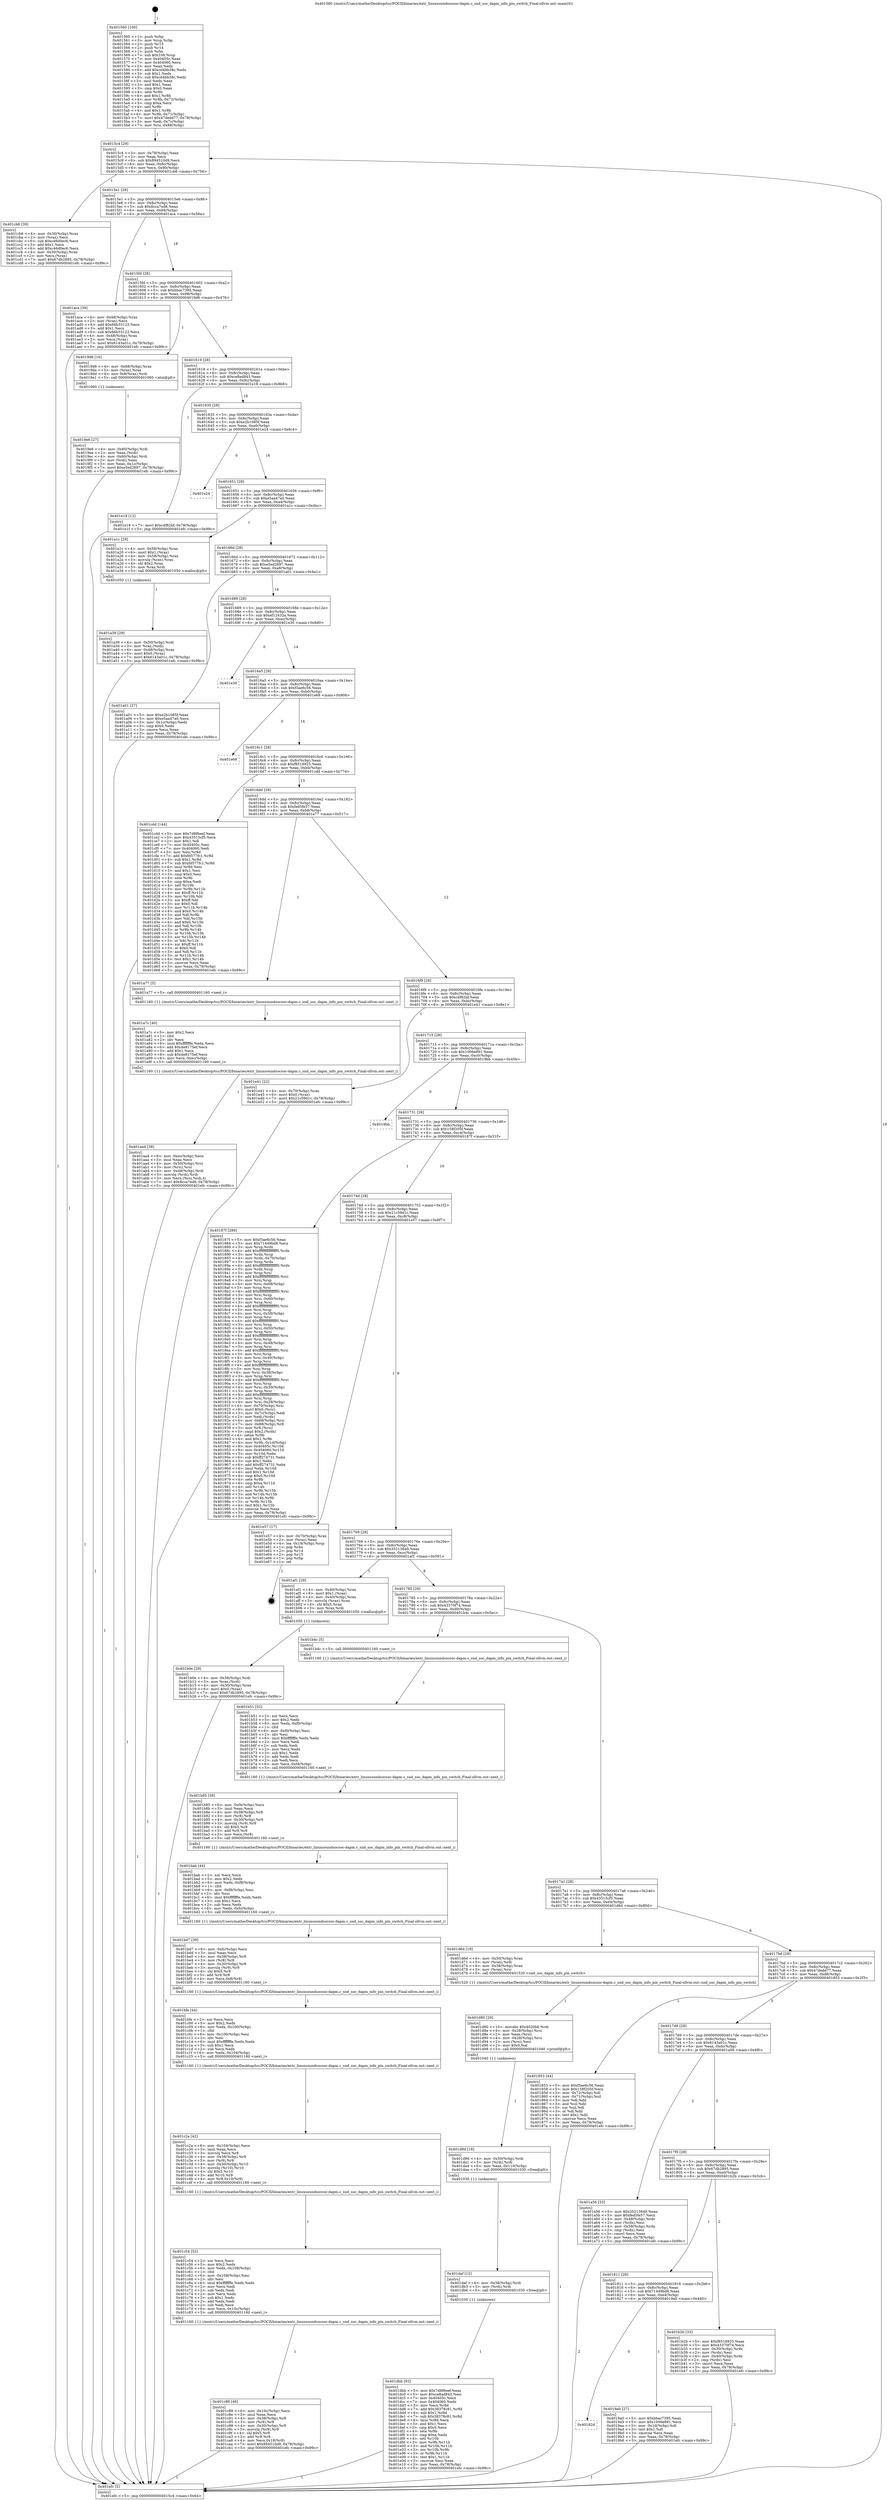 digraph "0x401560" {
  label = "0x401560 (/mnt/c/Users/mathe/Desktop/tcc/POCII/binaries/extr_linuxsoundsocsoc-dapm.c_snd_soc_dapm_info_pin_switch_Final-ollvm.out::main(0))"
  labelloc = "t"
  node[shape=record]

  Entry [label="",width=0.3,height=0.3,shape=circle,fillcolor=black,style=filled]
  "0x4015c4" [label="{
     0x4015c4 [29]\l
     | [instrs]\l
     &nbsp;&nbsp;0x4015c4 \<+3\>: mov -0x78(%rbp),%eax\l
     &nbsp;&nbsp;0x4015c7 \<+2\>: mov %eax,%ecx\l
     &nbsp;&nbsp;0x4015c9 \<+6\>: sub $0x894510d9,%ecx\l
     &nbsp;&nbsp;0x4015cf \<+6\>: mov %eax,-0x8c(%rbp)\l
     &nbsp;&nbsp;0x4015d5 \<+6\>: mov %ecx,-0x90(%rbp)\l
     &nbsp;&nbsp;0x4015db \<+6\>: je 0000000000401cb6 \<main+0x756\>\l
  }"]
  "0x401cb6" [label="{
     0x401cb6 [39]\l
     | [instrs]\l
     &nbsp;&nbsp;0x401cb6 \<+4\>: mov -0x30(%rbp),%rax\l
     &nbsp;&nbsp;0x401cba \<+2\>: mov (%rax),%ecx\l
     &nbsp;&nbsp;0x401cbc \<+6\>: sub $0xc46d0ec6,%ecx\l
     &nbsp;&nbsp;0x401cc2 \<+3\>: add $0x1,%ecx\l
     &nbsp;&nbsp;0x401cc5 \<+6\>: add $0xc46d0ec6,%ecx\l
     &nbsp;&nbsp;0x401ccb \<+4\>: mov -0x30(%rbp),%rax\l
     &nbsp;&nbsp;0x401ccf \<+2\>: mov %ecx,(%rax)\l
     &nbsp;&nbsp;0x401cd1 \<+7\>: movl $0x67db2895,-0x78(%rbp)\l
     &nbsp;&nbsp;0x401cd8 \<+5\>: jmp 0000000000401efc \<main+0x99c\>\l
  }"]
  "0x4015e1" [label="{
     0x4015e1 [28]\l
     | [instrs]\l
     &nbsp;&nbsp;0x4015e1 \<+5\>: jmp 00000000004015e6 \<main+0x86\>\l
     &nbsp;&nbsp;0x4015e6 \<+6\>: mov -0x8c(%rbp),%eax\l
     &nbsp;&nbsp;0x4015ec \<+5\>: sub $0x8cca7ed8,%eax\l
     &nbsp;&nbsp;0x4015f1 \<+6\>: mov %eax,-0x94(%rbp)\l
     &nbsp;&nbsp;0x4015f7 \<+6\>: je 0000000000401aca \<main+0x56a\>\l
  }"]
  Exit [label="",width=0.3,height=0.3,shape=circle,fillcolor=black,style=filled,peripheries=2]
  "0x401aca" [label="{
     0x401aca [39]\l
     | [instrs]\l
     &nbsp;&nbsp;0x401aca \<+4\>: mov -0x48(%rbp),%rax\l
     &nbsp;&nbsp;0x401ace \<+2\>: mov (%rax),%ecx\l
     &nbsp;&nbsp;0x401ad0 \<+6\>: add $0x66b33123,%ecx\l
     &nbsp;&nbsp;0x401ad6 \<+3\>: add $0x1,%ecx\l
     &nbsp;&nbsp;0x401ad9 \<+6\>: sub $0x66b33123,%ecx\l
     &nbsp;&nbsp;0x401adf \<+4\>: mov -0x48(%rbp),%rax\l
     &nbsp;&nbsp;0x401ae3 \<+2\>: mov %ecx,(%rax)\l
     &nbsp;&nbsp;0x401ae5 \<+7\>: movl $0x6143a01c,-0x78(%rbp)\l
     &nbsp;&nbsp;0x401aec \<+5\>: jmp 0000000000401efc \<main+0x99c\>\l
  }"]
  "0x4015fd" [label="{
     0x4015fd [28]\l
     | [instrs]\l
     &nbsp;&nbsp;0x4015fd \<+5\>: jmp 0000000000401602 \<main+0xa2\>\l
     &nbsp;&nbsp;0x401602 \<+6\>: mov -0x8c(%rbp),%eax\l
     &nbsp;&nbsp;0x401608 \<+5\>: sub $0xbbac7395,%eax\l
     &nbsp;&nbsp;0x40160d \<+6\>: mov %eax,-0x98(%rbp)\l
     &nbsp;&nbsp;0x401613 \<+6\>: je 00000000004019d6 \<main+0x476\>\l
  }"]
  "0x401dbb" [label="{
     0x401dbb [93]\l
     | [instrs]\l
     &nbsp;&nbsp;0x401dbb \<+5\>: mov $0x7d8f6eef,%eax\l
     &nbsp;&nbsp;0x401dc0 \<+5\>: mov $0xce8ad843,%esi\l
     &nbsp;&nbsp;0x401dc5 \<+7\>: mov 0x40405c,%ecx\l
     &nbsp;&nbsp;0x401dcc \<+7\>: mov 0x404060,%edx\l
     &nbsp;&nbsp;0x401dd3 \<+3\>: mov %ecx,%r8d\l
     &nbsp;&nbsp;0x401dd6 \<+7\>: add $0x38378c81,%r8d\l
     &nbsp;&nbsp;0x401ddd \<+4\>: sub $0x1,%r8d\l
     &nbsp;&nbsp;0x401de1 \<+7\>: sub $0x38378c81,%r8d\l
     &nbsp;&nbsp;0x401de8 \<+4\>: imul %r8d,%ecx\l
     &nbsp;&nbsp;0x401dec \<+3\>: and $0x1,%ecx\l
     &nbsp;&nbsp;0x401def \<+3\>: cmp $0x0,%ecx\l
     &nbsp;&nbsp;0x401df2 \<+4\>: sete %r9b\l
     &nbsp;&nbsp;0x401df6 \<+3\>: cmp $0xa,%edx\l
     &nbsp;&nbsp;0x401df9 \<+4\>: setl %r10b\l
     &nbsp;&nbsp;0x401dfd \<+3\>: mov %r9b,%r11b\l
     &nbsp;&nbsp;0x401e00 \<+3\>: and %r10b,%r11b\l
     &nbsp;&nbsp;0x401e03 \<+3\>: xor %r10b,%r9b\l
     &nbsp;&nbsp;0x401e06 \<+3\>: or %r9b,%r11b\l
     &nbsp;&nbsp;0x401e09 \<+4\>: test $0x1,%r11b\l
     &nbsp;&nbsp;0x401e0d \<+3\>: cmovne %esi,%eax\l
     &nbsp;&nbsp;0x401e10 \<+3\>: mov %eax,-0x78(%rbp)\l
     &nbsp;&nbsp;0x401e13 \<+5\>: jmp 0000000000401efc \<main+0x99c\>\l
  }"]
  "0x4019d6" [label="{
     0x4019d6 [16]\l
     | [instrs]\l
     &nbsp;&nbsp;0x4019d6 \<+4\>: mov -0x68(%rbp),%rax\l
     &nbsp;&nbsp;0x4019da \<+3\>: mov (%rax),%rax\l
     &nbsp;&nbsp;0x4019dd \<+4\>: mov 0x8(%rax),%rdi\l
     &nbsp;&nbsp;0x4019e1 \<+5\>: call 0000000000401060 \<atoi@plt\>\l
     | [calls]\l
     &nbsp;&nbsp;0x401060 \{1\} (unknown)\l
  }"]
  "0x401619" [label="{
     0x401619 [28]\l
     | [instrs]\l
     &nbsp;&nbsp;0x401619 \<+5\>: jmp 000000000040161e \<main+0xbe\>\l
     &nbsp;&nbsp;0x40161e \<+6\>: mov -0x8c(%rbp),%eax\l
     &nbsp;&nbsp;0x401624 \<+5\>: sub $0xce8ad843,%eax\l
     &nbsp;&nbsp;0x401629 \<+6\>: mov %eax,-0x9c(%rbp)\l
     &nbsp;&nbsp;0x40162f \<+6\>: je 0000000000401e18 \<main+0x8b8\>\l
  }"]
  "0x401daf" [label="{
     0x401daf [12]\l
     | [instrs]\l
     &nbsp;&nbsp;0x401daf \<+4\>: mov -0x38(%rbp),%rdi\l
     &nbsp;&nbsp;0x401db3 \<+3\>: mov (%rdi),%rdi\l
     &nbsp;&nbsp;0x401db6 \<+5\>: call 0000000000401030 \<free@plt\>\l
     | [calls]\l
     &nbsp;&nbsp;0x401030 \{1\} (unknown)\l
  }"]
  "0x401e18" [label="{
     0x401e18 [12]\l
     | [instrs]\l
     &nbsp;&nbsp;0x401e18 \<+7\>: movl $0xc4f82bf,-0x78(%rbp)\l
     &nbsp;&nbsp;0x401e1f \<+5\>: jmp 0000000000401efc \<main+0x99c\>\l
  }"]
  "0x401635" [label="{
     0x401635 [28]\l
     | [instrs]\l
     &nbsp;&nbsp;0x401635 \<+5\>: jmp 000000000040163a \<main+0xda\>\l
     &nbsp;&nbsp;0x40163a \<+6\>: mov -0x8c(%rbp),%eax\l
     &nbsp;&nbsp;0x401640 \<+5\>: sub $0xe2b1085f,%eax\l
     &nbsp;&nbsp;0x401645 \<+6\>: mov %eax,-0xa0(%rbp)\l
     &nbsp;&nbsp;0x40164b \<+6\>: je 0000000000401e24 \<main+0x8c4\>\l
  }"]
  "0x401d9d" [label="{
     0x401d9d [18]\l
     | [instrs]\l
     &nbsp;&nbsp;0x401d9d \<+4\>: mov -0x50(%rbp),%rdi\l
     &nbsp;&nbsp;0x401da1 \<+3\>: mov (%rdi),%rdi\l
     &nbsp;&nbsp;0x401da4 \<+6\>: mov %eax,-0x110(%rbp)\l
     &nbsp;&nbsp;0x401daa \<+5\>: call 0000000000401030 \<free@plt\>\l
     | [calls]\l
     &nbsp;&nbsp;0x401030 \{1\} (unknown)\l
  }"]
  "0x401e24" [label="{
     0x401e24\l
  }", style=dashed]
  "0x401651" [label="{
     0x401651 [28]\l
     | [instrs]\l
     &nbsp;&nbsp;0x401651 \<+5\>: jmp 0000000000401656 \<main+0xf6\>\l
     &nbsp;&nbsp;0x401656 \<+6\>: mov -0x8c(%rbp),%eax\l
     &nbsp;&nbsp;0x40165c \<+5\>: sub $0xe5aa47a0,%eax\l
     &nbsp;&nbsp;0x401661 \<+6\>: mov %eax,-0xa4(%rbp)\l
     &nbsp;&nbsp;0x401667 \<+6\>: je 0000000000401a1c \<main+0x4bc\>\l
  }"]
  "0x401d80" [label="{
     0x401d80 [29]\l
     | [instrs]\l
     &nbsp;&nbsp;0x401d80 \<+10\>: movabs $0x4020b6,%rdi\l
     &nbsp;&nbsp;0x401d8a \<+4\>: mov -0x28(%rbp),%rsi\l
     &nbsp;&nbsp;0x401d8e \<+2\>: mov %eax,(%rsi)\l
     &nbsp;&nbsp;0x401d90 \<+4\>: mov -0x28(%rbp),%rsi\l
     &nbsp;&nbsp;0x401d94 \<+2\>: mov (%rsi),%esi\l
     &nbsp;&nbsp;0x401d96 \<+2\>: mov $0x0,%al\l
     &nbsp;&nbsp;0x401d98 \<+5\>: call 0000000000401040 \<printf@plt\>\l
     | [calls]\l
     &nbsp;&nbsp;0x401040 \{1\} (unknown)\l
  }"]
  "0x401a1c" [label="{
     0x401a1c [29]\l
     | [instrs]\l
     &nbsp;&nbsp;0x401a1c \<+4\>: mov -0x58(%rbp),%rax\l
     &nbsp;&nbsp;0x401a20 \<+6\>: movl $0x1,(%rax)\l
     &nbsp;&nbsp;0x401a26 \<+4\>: mov -0x58(%rbp),%rax\l
     &nbsp;&nbsp;0x401a2a \<+3\>: movslq (%rax),%rax\l
     &nbsp;&nbsp;0x401a2d \<+4\>: shl $0x2,%rax\l
     &nbsp;&nbsp;0x401a31 \<+3\>: mov %rax,%rdi\l
     &nbsp;&nbsp;0x401a34 \<+5\>: call 0000000000401050 \<malloc@plt\>\l
     | [calls]\l
     &nbsp;&nbsp;0x401050 \{1\} (unknown)\l
  }"]
  "0x40166d" [label="{
     0x40166d [28]\l
     | [instrs]\l
     &nbsp;&nbsp;0x40166d \<+5\>: jmp 0000000000401672 \<main+0x112\>\l
     &nbsp;&nbsp;0x401672 \<+6\>: mov -0x8c(%rbp),%eax\l
     &nbsp;&nbsp;0x401678 \<+5\>: sub $0xe5ed2697,%eax\l
     &nbsp;&nbsp;0x40167d \<+6\>: mov %eax,-0xa8(%rbp)\l
     &nbsp;&nbsp;0x401683 \<+6\>: je 0000000000401a01 \<main+0x4a1\>\l
  }"]
  "0x401c88" [label="{
     0x401c88 [46]\l
     | [instrs]\l
     &nbsp;&nbsp;0x401c88 \<+6\>: mov -0x10c(%rbp),%ecx\l
     &nbsp;&nbsp;0x401c8e \<+3\>: imul %eax,%ecx\l
     &nbsp;&nbsp;0x401c91 \<+4\>: mov -0x38(%rbp),%r8\l
     &nbsp;&nbsp;0x401c95 \<+3\>: mov (%r8),%r8\l
     &nbsp;&nbsp;0x401c98 \<+4\>: mov -0x30(%rbp),%r9\l
     &nbsp;&nbsp;0x401c9c \<+3\>: movslq (%r9),%r9\l
     &nbsp;&nbsp;0x401c9f \<+4\>: shl $0x5,%r9\l
     &nbsp;&nbsp;0x401ca3 \<+3\>: add %r9,%r8\l
     &nbsp;&nbsp;0x401ca6 \<+4\>: mov %ecx,0x18(%r8)\l
     &nbsp;&nbsp;0x401caa \<+7\>: movl $0x894510d9,-0x78(%rbp)\l
     &nbsp;&nbsp;0x401cb1 \<+5\>: jmp 0000000000401efc \<main+0x99c\>\l
  }"]
  "0x401a01" [label="{
     0x401a01 [27]\l
     | [instrs]\l
     &nbsp;&nbsp;0x401a01 \<+5\>: mov $0xe2b1085f,%eax\l
     &nbsp;&nbsp;0x401a06 \<+5\>: mov $0xe5aa47a0,%ecx\l
     &nbsp;&nbsp;0x401a0b \<+3\>: mov -0x1c(%rbp),%edx\l
     &nbsp;&nbsp;0x401a0e \<+3\>: cmp $0x0,%edx\l
     &nbsp;&nbsp;0x401a11 \<+3\>: cmove %ecx,%eax\l
     &nbsp;&nbsp;0x401a14 \<+3\>: mov %eax,-0x78(%rbp)\l
     &nbsp;&nbsp;0x401a17 \<+5\>: jmp 0000000000401efc \<main+0x99c\>\l
  }"]
  "0x401689" [label="{
     0x401689 [28]\l
     | [instrs]\l
     &nbsp;&nbsp;0x401689 \<+5\>: jmp 000000000040168e \<main+0x12e\>\l
     &nbsp;&nbsp;0x40168e \<+6\>: mov -0x8c(%rbp),%eax\l
     &nbsp;&nbsp;0x401694 \<+5\>: sub $0xef12432a,%eax\l
     &nbsp;&nbsp;0x401699 \<+6\>: mov %eax,-0xac(%rbp)\l
     &nbsp;&nbsp;0x40169f \<+6\>: je 0000000000401e30 \<main+0x8d0\>\l
  }"]
  "0x401c54" [label="{
     0x401c54 [52]\l
     | [instrs]\l
     &nbsp;&nbsp;0x401c54 \<+2\>: xor %ecx,%ecx\l
     &nbsp;&nbsp;0x401c56 \<+5\>: mov $0x2,%edx\l
     &nbsp;&nbsp;0x401c5b \<+6\>: mov %edx,-0x108(%rbp)\l
     &nbsp;&nbsp;0x401c61 \<+1\>: cltd\l
     &nbsp;&nbsp;0x401c62 \<+6\>: mov -0x108(%rbp),%esi\l
     &nbsp;&nbsp;0x401c68 \<+2\>: idiv %esi\l
     &nbsp;&nbsp;0x401c6a \<+6\>: imul $0xfffffffe,%edx,%edx\l
     &nbsp;&nbsp;0x401c70 \<+2\>: mov %ecx,%edi\l
     &nbsp;&nbsp;0x401c72 \<+2\>: sub %edx,%edi\l
     &nbsp;&nbsp;0x401c74 \<+2\>: mov %ecx,%edx\l
     &nbsp;&nbsp;0x401c76 \<+3\>: sub $0x1,%edx\l
     &nbsp;&nbsp;0x401c79 \<+2\>: add %edx,%edi\l
     &nbsp;&nbsp;0x401c7b \<+2\>: sub %edi,%ecx\l
     &nbsp;&nbsp;0x401c7d \<+6\>: mov %ecx,-0x10c(%rbp)\l
     &nbsp;&nbsp;0x401c83 \<+5\>: call 0000000000401160 \<next_i\>\l
     | [calls]\l
     &nbsp;&nbsp;0x401160 \{1\} (/mnt/c/Users/mathe/Desktop/tcc/POCII/binaries/extr_linuxsoundsocsoc-dapm.c_snd_soc_dapm_info_pin_switch_Final-ollvm.out::next_i)\l
  }"]
  "0x401e30" [label="{
     0x401e30\l
  }", style=dashed]
  "0x4016a5" [label="{
     0x4016a5 [28]\l
     | [instrs]\l
     &nbsp;&nbsp;0x4016a5 \<+5\>: jmp 00000000004016aa \<main+0x14a\>\l
     &nbsp;&nbsp;0x4016aa \<+6\>: mov -0x8c(%rbp),%eax\l
     &nbsp;&nbsp;0x4016b0 \<+5\>: sub $0xf3ae6c56,%eax\l
     &nbsp;&nbsp;0x4016b5 \<+6\>: mov %eax,-0xb0(%rbp)\l
     &nbsp;&nbsp;0x4016bb \<+6\>: je 0000000000401e68 \<main+0x908\>\l
  }"]
  "0x401c2a" [label="{
     0x401c2a [42]\l
     | [instrs]\l
     &nbsp;&nbsp;0x401c2a \<+6\>: mov -0x104(%rbp),%ecx\l
     &nbsp;&nbsp;0x401c30 \<+3\>: imul %eax,%ecx\l
     &nbsp;&nbsp;0x401c33 \<+3\>: movslq %ecx,%r8\l
     &nbsp;&nbsp;0x401c36 \<+4\>: mov -0x38(%rbp),%r9\l
     &nbsp;&nbsp;0x401c3a \<+3\>: mov (%r9),%r9\l
     &nbsp;&nbsp;0x401c3d \<+4\>: mov -0x30(%rbp),%r10\l
     &nbsp;&nbsp;0x401c41 \<+3\>: movslq (%r10),%r10\l
     &nbsp;&nbsp;0x401c44 \<+4\>: shl $0x5,%r10\l
     &nbsp;&nbsp;0x401c48 \<+3\>: add %r10,%r9\l
     &nbsp;&nbsp;0x401c4b \<+4\>: mov %r8,0x10(%r9)\l
     &nbsp;&nbsp;0x401c4f \<+5\>: call 0000000000401160 \<next_i\>\l
     | [calls]\l
     &nbsp;&nbsp;0x401160 \{1\} (/mnt/c/Users/mathe/Desktop/tcc/POCII/binaries/extr_linuxsoundsocsoc-dapm.c_snd_soc_dapm_info_pin_switch_Final-ollvm.out::next_i)\l
  }"]
  "0x401e68" [label="{
     0x401e68\l
  }", style=dashed]
  "0x4016c1" [label="{
     0x4016c1 [28]\l
     | [instrs]\l
     &nbsp;&nbsp;0x4016c1 \<+5\>: jmp 00000000004016c6 \<main+0x166\>\l
     &nbsp;&nbsp;0x4016c6 \<+6\>: mov -0x8c(%rbp),%eax\l
     &nbsp;&nbsp;0x4016cc \<+5\>: sub $0xf8518925,%eax\l
     &nbsp;&nbsp;0x4016d1 \<+6\>: mov %eax,-0xb4(%rbp)\l
     &nbsp;&nbsp;0x4016d7 \<+6\>: je 0000000000401cdd \<main+0x77d\>\l
  }"]
  "0x401bfe" [label="{
     0x401bfe [44]\l
     | [instrs]\l
     &nbsp;&nbsp;0x401bfe \<+2\>: xor %ecx,%ecx\l
     &nbsp;&nbsp;0x401c00 \<+5\>: mov $0x2,%edx\l
     &nbsp;&nbsp;0x401c05 \<+6\>: mov %edx,-0x100(%rbp)\l
     &nbsp;&nbsp;0x401c0b \<+1\>: cltd\l
     &nbsp;&nbsp;0x401c0c \<+6\>: mov -0x100(%rbp),%esi\l
     &nbsp;&nbsp;0x401c12 \<+2\>: idiv %esi\l
     &nbsp;&nbsp;0x401c14 \<+6\>: imul $0xfffffffe,%edx,%edx\l
     &nbsp;&nbsp;0x401c1a \<+3\>: sub $0x1,%ecx\l
     &nbsp;&nbsp;0x401c1d \<+2\>: sub %ecx,%edx\l
     &nbsp;&nbsp;0x401c1f \<+6\>: mov %edx,-0x104(%rbp)\l
     &nbsp;&nbsp;0x401c25 \<+5\>: call 0000000000401160 \<next_i\>\l
     | [calls]\l
     &nbsp;&nbsp;0x401160 \{1\} (/mnt/c/Users/mathe/Desktop/tcc/POCII/binaries/extr_linuxsoundsocsoc-dapm.c_snd_soc_dapm_info_pin_switch_Final-ollvm.out::next_i)\l
  }"]
  "0x401cdd" [label="{
     0x401cdd [144]\l
     | [instrs]\l
     &nbsp;&nbsp;0x401cdd \<+5\>: mov $0x7d8f6eef,%eax\l
     &nbsp;&nbsp;0x401ce2 \<+5\>: mov $0x43515cf5,%ecx\l
     &nbsp;&nbsp;0x401ce7 \<+2\>: mov $0x1,%dl\l
     &nbsp;&nbsp;0x401ce9 \<+7\>: mov 0x40405c,%esi\l
     &nbsp;&nbsp;0x401cf0 \<+7\>: mov 0x404060,%edi\l
     &nbsp;&nbsp;0x401cf7 \<+3\>: mov %esi,%r8d\l
     &nbsp;&nbsp;0x401cfa \<+7\>: add $0xfd577fc1,%r8d\l
     &nbsp;&nbsp;0x401d01 \<+4\>: sub $0x1,%r8d\l
     &nbsp;&nbsp;0x401d05 \<+7\>: sub $0xfd577fc1,%r8d\l
     &nbsp;&nbsp;0x401d0c \<+4\>: imul %r8d,%esi\l
     &nbsp;&nbsp;0x401d10 \<+3\>: and $0x1,%esi\l
     &nbsp;&nbsp;0x401d13 \<+3\>: cmp $0x0,%esi\l
     &nbsp;&nbsp;0x401d16 \<+4\>: sete %r9b\l
     &nbsp;&nbsp;0x401d1a \<+3\>: cmp $0xa,%edi\l
     &nbsp;&nbsp;0x401d1d \<+4\>: setl %r10b\l
     &nbsp;&nbsp;0x401d21 \<+3\>: mov %r9b,%r11b\l
     &nbsp;&nbsp;0x401d24 \<+4\>: xor $0xff,%r11b\l
     &nbsp;&nbsp;0x401d28 \<+3\>: mov %r10b,%bl\l
     &nbsp;&nbsp;0x401d2b \<+3\>: xor $0xff,%bl\l
     &nbsp;&nbsp;0x401d2e \<+3\>: xor $0x0,%dl\l
     &nbsp;&nbsp;0x401d31 \<+3\>: mov %r11b,%r14b\l
     &nbsp;&nbsp;0x401d34 \<+4\>: and $0x0,%r14b\l
     &nbsp;&nbsp;0x401d38 \<+3\>: and %dl,%r9b\l
     &nbsp;&nbsp;0x401d3b \<+3\>: mov %bl,%r15b\l
     &nbsp;&nbsp;0x401d3e \<+4\>: and $0x0,%r15b\l
     &nbsp;&nbsp;0x401d42 \<+3\>: and %dl,%r10b\l
     &nbsp;&nbsp;0x401d45 \<+3\>: or %r9b,%r14b\l
     &nbsp;&nbsp;0x401d48 \<+3\>: or %r10b,%r15b\l
     &nbsp;&nbsp;0x401d4b \<+3\>: xor %r15b,%r14b\l
     &nbsp;&nbsp;0x401d4e \<+3\>: or %bl,%r11b\l
     &nbsp;&nbsp;0x401d51 \<+4\>: xor $0xff,%r11b\l
     &nbsp;&nbsp;0x401d55 \<+3\>: or $0x0,%dl\l
     &nbsp;&nbsp;0x401d58 \<+3\>: and %dl,%r11b\l
     &nbsp;&nbsp;0x401d5b \<+3\>: or %r11b,%r14b\l
     &nbsp;&nbsp;0x401d5e \<+4\>: test $0x1,%r14b\l
     &nbsp;&nbsp;0x401d62 \<+3\>: cmovne %ecx,%eax\l
     &nbsp;&nbsp;0x401d65 \<+3\>: mov %eax,-0x78(%rbp)\l
     &nbsp;&nbsp;0x401d68 \<+5\>: jmp 0000000000401efc \<main+0x99c\>\l
  }"]
  "0x4016dd" [label="{
     0x4016dd [28]\l
     | [instrs]\l
     &nbsp;&nbsp;0x4016dd \<+5\>: jmp 00000000004016e2 \<main+0x182\>\l
     &nbsp;&nbsp;0x4016e2 \<+6\>: mov -0x8c(%rbp),%eax\l
     &nbsp;&nbsp;0x4016e8 \<+5\>: sub $0xfed5fe57,%eax\l
     &nbsp;&nbsp;0x4016ed \<+6\>: mov %eax,-0xb8(%rbp)\l
     &nbsp;&nbsp;0x4016f3 \<+6\>: je 0000000000401a77 \<main+0x517\>\l
  }"]
  "0x401bd7" [label="{
     0x401bd7 [39]\l
     | [instrs]\l
     &nbsp;&nbsp;0x401bd7 \<+6\>: mov -0xfc(%rbp),%ecx\l
     &nbsp;&nbsp;0x401bdd \<+3\>: imul %eax,%ecx\l
     &nbsp;&nbsp;0x401be0 \<+4\>: mov -0x38(%rbp),%r8\l
     &nbsp;&nbsp;0x401be4 \<+3\>: mov (%r8),%r8\l
     &nbsp;&nbsp;0x401be7 \<+4\>: mov -0x30(%rbp),%r9\l
     &nbsp;&nbsp;0x401beb \<+3\>: movslq (%r9),%r9\l
     &nbsp;&nbsp;0x401bee \<+4\>: shl $0x5,%r9\l
     &nbsp;&nbsp;0x401bf2 \<+3\>: add %r9,%r8\l
     &nbsp;&nbsp;0x401bf5 \<+4\>: mov %ecx,0x8(%r8)\l
     &nbsp;&nbsp;0x401bf9 \<+5\>: call 0000000000401160 \<next_i\>\l
     | [calls]\l
     &nbsp;&nbsp;0x401160 \{1\} (/mnt/c/Users/mathe/Desktop/tcc/POCII/binaries/extr_linuxsoundsocsoc-dapm.c_snd_soc_dapm_info_pin_switch_Final-ollvm.out::next_i)\l
  }"]
  "0x401a77" [label="{
     0x401a77 [5]\l
     | [instrs]\l
     &nbsp;&nbsp;0x401a77 \<+5\>: call 0000000000401160 \<next_i\>\l
     | [calls]\l
     &nbsp;&nbsp;0x401160 \{1\} (/mnt/c/Users/mathe/Desktop/tcc/POCII/binaries/extr_linuxsoundsocsoc-dapm.c_snd_soc_dapm_info_pin_switch_Final-ollvm.out::next_i)\l
  }"]
  "0x4016f9" [label="{
     0x4016f9 [28]\l
     | [instrs]\l
     &nbsp;&nbsp;0x4016f9 \<+5\>: jmp 00000000004016fe \<main+0x19e\>\l
     &nbsp;&nbsp;0x4016fe \<+6\>: mov -0x8c(%rbp),%eax\l
     &nbsp;&nbsp;0x401704 \<+5\>: sub $0xc4f82bf,%eax\l
     &nbsp;&nbsp;0x401709 \<+6\>: mov %eax,-0xbc(%rbp)\l
     &nbsp;&nbsp;0x40170f \<+6\>: je 0000000000401e41 \<main+0x8e1\>\l
  }"]
  "0x401bab" [label="{
     0x401bab [44]\l
     | [instrs]\l
     &nbsp;&nbsp;0x401bab \<+2\>: xor %ecx,%ecx\l
     &nbsp;&nbsp;0x401bad \<+5\>: mov $0x2,%edx\l
     &nbsp;&nbsp;0x401bb2 \<+6\>: mov %edx,-0xf8(%rbp)\l
     &nbsp;&nbsp;0x401bb8 \<+1\>: cltd\l
     &nbsp;&nbsp;0x401bb9 \<+6\>: mov -0xf8(%rbp),%esi\l
     &nbsp;&nbsp;0x401bbf \<+2\>: idiv %esi\l
     &nbsp;&nbsp;0x401bc1 \<+6\>: imul $0xfffffffe,%edx,%edx\l
     &nbsp;&nbsp;0x401bc7 \<+3\>: sub $0x1,%ecx\l
     &nbsp;&nbsp;0x401bca \<+2\>: sub %ecx,%edx\l
     &nbsp;&nbsp;0x401bcc \<+6\>: mov %edx,-0xfc(%rbp)\l
     &nbsp;&nbsp;0x401bd2 \<+5\>: call 0000000000401160 \<next_i\>\l
     | [calls]\l
     &nbsp;&nbsp;0x401160 \{1\} (/mnt/c/Users/mathe/Desktop/tcc/POCII/binaries/extr_linuxsoundsocsoc-dapm.c_snd_soc_dapm_info_pin_switch_Final-ollvm.out::next_i)\l
  }"]
  "0x401e41" [label="{
     0x401e41 [22]\l
     | [instrs]\l
     &nbsp;&nbsp;0x401e41 \<+4\>: mov -0x70(%rbp),%rax\l
     &nbsp;&nbsp;0x401e45 \<+6\>: movl $0x0,(%rax)\l
     &nbsp;&nbsp;0x401e4b \<+7\>: movl $0x21c59d1c,-0x78(%rbp)\l
     &nbsp;&nbsp;0x401e52 \<+5\>: jmp 0000000000401efc \<main+0x99c\>\l
  }"]
  "0x401715" [label="{
     0x401715 [28]\l
     | [instrs]\l
     &nbsp;&nbsp;0x401715 \<+5\>: jmp 000000000040171a \<main+0x1ba\>\l
     &nbsp;&nbsp;0x40171a \<+6\>: mov -0x8c(%rbp),%eax\l
     &nbsp;&nbsp;0x401720 \<+5\>: sub $0x1006e891,%eax\l
     &nbsp;&nbsp;0x401725 \<+6\>: mov %eax,-0xc0(%rbp)\l
     &nbsp;&nbsp;0x40172b \<+6\>: je 00000000004019bb \<main+0x45b\>\l
  }"]
  "0x401b85" [label="{
     0x401b85 [38]\l
     | [instrs]\l
     &nbsp;&nbsp;0x401b85 \<+6\>: mov -0xf4(%rbp),%ecx\l
     &nbsp;&nbsp;0x401b8b \<+3\>: imul %eax,%ecx\l
     &nbsp;&nbsp;0x401b8e \<+4\>: mov -0x38(%rbp),%r8\l
     &nbsp;&nbsp;0x401b92 \<+3\>: mov (%r8),%r8\l
     &nbsp;&nbsp;0x401b95 \<+4\>: mov -0x30(%rbp),%r9\l
     &nbsp;&nbsp;0x401b99 \<+3\>: movslq (%r9),%r9\l
     &nbsp;&nbsp;0x401b9c \<+4\>: shl $0x5,%r9\l
     &nbsp;&nbsp;0x401ba0 \<+3\>: add %r9,%r8\l
     &nbsp;&nbsp;0x401ba3 \<+3\>: mov %ecx,(%r8)\l
     &nbsp;&nbsp;0x401ba6 \<+5\>: call 0000000000401160 \<next_i\>\l
     | [calls]\l
     &nbsp;&nbsp;0x401160 \{1\} (/mnt/c/Users/mathe/Desktop/tcc/POCII/binaries/extr_linuxsoundsocsoc-dapm.c_snd_soc_dapm_info_pin_switch_Final-ollvm.out::next_i)\l
  }"]
  "0x4019bb" [label="{
     0x4019bb\l
  }", style=dashed]
  "0x401731" [label="{
     0x401731 [28]\l
     | [instrs]\l
     &nbsp;&nbsp;0x401731 \<+5\>: jmp 0000000000401736 \<main+0x1d6\>\l
     &nbsp;&nbsp;0x401736 \<+6\>: mov -0x8c(%rbp),%eax\l
     &nbsp;&nbsp;0x40173c \<+5\>: sub $0x158f205f,%eax\l
     &nbsp;&nbsp;0x401741 \<+6\>: mov %eax,-0xc4(%rbp)\l
     &nbsp;&nbsp;0x401747 \<+6\>: je 000000000040187f \<main+0x31f\>\l
  }"]
  "0x401b51" [label="{
     0x401b51 [52]\l
     | [instrs]\l
     &nbsp;&nbsp;0x401b51 \<+2\>: xor %ecx,%ecx\l
     &nbsp;&nbsp;0x401b53 \<+5\>: mov $0x2,%edx\l
     &nbsp;&nbsp;0x401b58 \<+6\>: mov %edx,-0xf0(%rbp)\l
     &nbsp;&nbsp;0x401b5e \<+1\>: cltd\l
     &nbsp;&nbsp;0x401b5f \<+6\>: mov -0xf0(%rbp),%esi\l
     &nbsp;&nbsp;0x401b65 \<+2\>: idiv %esi\l
     &nbsp;&nbsp;0x401b67 \<+6\>: imul $0xfffffffe,%edx,%edx\l
     &nbsp;&nbsp;0x401b6d \<+2\>: mov %ecx,%edi\l
     &nbsp;&nbsp;0x401b6f \<+2\>: sub %edx,%edi\l
     &nbsp;&nbsp;0x401b71 \<+2\>: mov %ecx,%edx\l
     &nbsp;&nbsp;0x401b73 \<+3\>: sub $0x1,%edx\l
     &nbsp;&nbsp;0x401b76 \<+2\>: add %edx,%edi\l
     &nbsp;&nbsp;0x401b78 \<+2\>: sub %edi,%ecx\l
     &nbsp;&nbsp;0x401b7a \<+6\>: mov %ecx,-0xf4(%rbp)\l
     &nbsp;&nbsp;0x401b80 \<+5\>: call 0000000000401160 \<next_i\>\l
     | [calls]\l
     &nbsp;&nbsp;0x401160 \{1\} (/mnt/c/Users/mathe/Desktop/tcc/POCII/binaries/extr_linuxsoundsocsoc-dapm.c_snd_soc_dapm_info_pin_switch_Final-ollvm.out::next_i)\l
  }"]
  "0x40187f" [label="{
     0x40187f [289]\l
     | [instrs]\l
     &nbsp;&nbsp;0x40187f \<+5\>: mov $0xf3ae6c56,%eax\l
     &nbsp;&nbsp;0x401884 \<+5\>: mov $0x71449bd8,%ecx\l
     &nbsp;&nbsp;0x401889 \<+3\>: mov %rsp,%rdx\l
     &nbsp;&nbsp;0x40188c \<+4\>: add $0xfffffffffffffff0,%rdx\l
     &nbsp;&nbsp;0x401890 \<+3\>: mov %rdx,%rsp\l
     &nbsp;&nbsp;0x401893 \<+4\>: mov %rdx,-0x70(%rbp)\l
     &nbsp;&nbsp;0x401897 \<+3\>: mov %rsp,%rdx\l
     &nbsp;&nbsp;0x40189a \<+4\>: add $0xfffffffffffffff0,%rdx\l
     &nbsp;&nbsp;0x40189e \<+3\>: mov %rdx,%rsp\l
     &nbsp;&nbsp;0x4018a1 \<+3\>: mov %rsp,%rsi\l
     &nbsp;&nbsp;0x4018a4 \<+4\>: add $0xfffffffffffffff0,%rsi\l
     &nbsp;&nbsp;0x4018a8 \<+3\>: mov %rsi,%rsp\l
     &nbsp;&nbsp;0x4018ab \<+4\>: mov %rsi,-0x68(%rbp)\l
     &nbsp;&nbsp;0x4018af \<+3\>: mov %rsp,%rsi\l
     &nbsp;&nbsp;0x4018b2 \<+4\>: add $0xfffffffffffffff0,%rsi\l
     &nbsp;&nbsp;0x4018b6 \<+3\>: mov %rsi,%rsp\l
     &nbsp;&nbsp;0x4018b9 \<+4\>: mov %rsi,-0x60(%rbp)\l
     &nbsp;&nbsp;0x4018bd \<+3\>: mov %rsp,%rsi\l
     &nbsp;&nbsp;0x4018c0 \<+4\>: add $0xfffffffffffffff0,%rsi\l
     &nbsp;&nbsp;0x4018c4 \<+3\>: mov %rsi,%rsp\l
     &nbsp;&nbsp;0x4018c7 \<+4\>: mov %rsi,-0x58(%rbp)\l
     &nbsp;&nbsp;0x4018cb \<+3\>: mov %rsp,%rsi\l
     &nbsp;&nbsp;0x4018ce \<+4\>: add $0xfffffffffffffff0,%rsi\l
     &nbsp;&nbsp;0x4018d2 \<+3\>: mov %rsi,%rsp\l
     &nbsp;&nbsp;0x4018d5 \<+4\>: mov %rsi,-0x50(%rbp)\l
     &nbsp;&nbsp;0x4018d9 \<+3\>: mov %rsp,%rsi\l
     &nbsp;&nbsp;0x4018dc \<+4\>: add $0xfffffffffffffff0,%rsi\l
     &nbsp;&nbsp;0x4018e0 \<+3\>: mov %rsi,%rsp\l
     &nbsp;&nbsp;0x4018e3 \<+4\>: mov %rsi,-0x48(%rbp)\l
     &nbsp;&nbsp;0x4018e7 \<+3\>: mov %rsp,%rsi\l
     &nbsp;&nbsp;0x4018ea \<+4\>: add $0xfffffffffffffff0,%rsi\l
     &nbsp;&nbsp;0x4018ee \<+3\>: mov %rsi,%rsp\l
     &nbsp;&nbsp;0x4018f1 \<+4\>: mov %rsi,-0x40(%rbp)\l
     &nbsp;&nbsp;0x4018f5 \<+3\>: mov %rsp,%rsi\l
     &nbsp;&nbsp;0x4018f8 \<+4\>: add $0xfffffffffffffff0,%rsi\l
     &nbsp;&nbsp;0x4018fc \<+3\>: mov %rsi,%rsp\l
     &nbsp;&nbsp;0x4018ff \<+4\>: mov %rsi,-0x38(%rbp)\l
     &nbsp;&nbsp;0x401903 \<+3\>: mov %rsp,%rsi\l
     &nbsp;&nbsp;0x401906 \<+4\>: add $0xfffffffffffffff0,%rsi\l
     &nbsp;&nbsp;0x40190a \<+3\>: mov %rsi,%rsp\l
     &nbsp;&nbsp;0x40190d \<+4\>: mov %rsi,-0x30(%rbp)\l
     &nbsp;&nbsp;0x401911 \<+3\>: mov %rsp,%rsi\l
     &nbsp;&nbsp;0x401914 \<+4\>: add $0xfffffffffffffff0,%rsi\l
     &nbsp;&nbsp;0x401918 \<+3\>: mov %rsi,%rsp\l
     &nbsp;&nbsp;0x40191b \<+4\>: mov %rsi,-0x28(%rbp)\l
     &nbsp;&nbsp;0x40191f \<+4\>: mov -0x70(%rbp),%rsi\l
     &nbsp;&nbsp;0x401923 \<+6\>: movl $0x0,(%rsi)\l
     &nbsp;&nbsp;0x401929 \<+3\>: mov -0x7c(%rbp),%edi\l
     &nbsp;&nbsp;0x40192c \<+2\>: mov %edi,(%rdx)\l
     &nbsp;&nbsp;0x40192e \<+4\>: mov -0x68(%rbp),%rsi\l
     &nbsp;&nbsp;0x401932 \<+7\>: mov -0x88(%rbp),%r8\l
     &nbsp;&nbsp;0x401939 \<+3\>: mov %r8,(%rsi)\l
     &nbsp;&nbsp;0x40193c \<+3\>: cmpl $0x2,(%rdx)\l
     &nbsp;&nbsp;0x40193f \<+4\>: setne %r9b\l
     &nbsp;&nbsp;0x401943 \<+4\>: and $0x1,%r9b\l
     &nbsp;&nbsp;0x401947 \<+4\>: mov %r9b,-0x1d(%rbp)\l
     &nbsp;&nbsp;0x40194b \<+8\>: mov 0x40405c,%r10d\l
     &nbsp;&nbsp;0x401953 \<+8\>: mov 0x404060,%r11d\l
     &nbsp;&nbsp;0x40195b \<+3\>: mov %r10d,%ebx\l
     &nbsp;&nbsp;0x40195e \<+6\>: sub $0xff274731,%ebx\l
     &nbsp;&nbsp;0x401964 \<+3\>: sub $0x1,%ebx\l
     &nbsp;&nbsp;0x401967 \<+6\>: add $0xff274731,%ebx\l
     &nbsp;&nbsp;0x40196d \<+4\>: imul %ebx,%r10d\l
     &nbsp;&nbsp;0x401971 \<+4\>: and $0x1,%r10d\l
     &nbsp;&nbsp;0x401975 \<+4\>: cmp $0x0,%r10d\l
     &nbsp;&nbsp;0x401979 \<+4\>: sete %r9b\l
     &nbsp;&nbsp;0x40197d \<+4\>: cmp $0xa,%r11d\l
     &nbsp;&nbsp;0x401981 \<+4\>: setl %r14b\l
     &nbsp;&nbsp;0x401985 \<+3\>: mov %r9b,%r15b\l
     &nbsp;&nbsp;0x401988 \<+3\>: and %r14b,%r15b\l
     &nbsp;&nbsp;0x40198b \<+3\>: xor %r14b,%r9b\l
     &nbsp;&nbsp;0x40198e \<+3\>: or %r9b,%r15b\l
     &nbsp;&nbsp;0x401991 \<+4\>: test $0x1,%r15b\l
     &nbsp;&nbsp;0x401995 \<+3\>: cmovne %ecx,%eax\l
     &nbsp;&nbsp;0x401998 \<+3\>: mov %eax,-0x78(%rbp)\l
     &nbsp;&nbsp;0x40199b \<+5\>: jmp 0000000000401efc \<main+0x99c\>\l
  }"]
  "0x40174d" [label="{
     0x40174d [28]\l
     | [instrs]\l
     &nbsp;&nbsp;0x40174d \<+5\>: jmp 0000000000401752 \<main+0x1f2\>\l
     &nbsp;&nbsp;0x401752 \<+6\>: mov -0x8c(%rbp),%eax\l
     &nbsp;&nbsp;0x401758 \<+5\>: sub $0x21c59d1c,%eax\l
     &nbsp;&nbsp;0x40175d \<+6\>: mov %eax,-0xc8(%rbp)\l
     &nbsp;&nbsp;0x401763 \<+6\>: je 0000000000401e57 \<main+0x8f7\>\l
  }"]
  "0x401b0e" [label="{
     0x401b0e [29]\l
     | [instrs]\l
     &nbsp;&nbsp;0x401b0e \<+4\>: mov -0x38(%rbp),%rdi\l
     &nbsp;&nbsp;0x401b12 \<+3\>: mov %rax,(%rdi)\l
     &nbsp;&nbsp;0x401b15 \<+4\>: mov -0x30(%rbp),%rax\l
     &nbsp;&nbsp;0x401b19 \<+6\>: movl $0x0,(%rax)\l
     &nbsp;&nbsp;0x401b1f \<+7\>: movl $0x67db2895,-0x78(%rbp)\l
     &nbsp;&nbsp;0x401b26 \<+5\>: jmp 0000000000401efc \<main+0x99c\>\l
  }"]
  "0x401e57" [label="{
     0x401e57 [17]\l
     | [instrs]\l
     &nbsp;&nbsp;0x401e57 \<+4\>: mov -0x70(%rbp),%rax\l
     &nbsp;&nbsp;0x401e5b \<+2\>: mov (%rax),%eax\l
     &nbsp;&nbsp;0x401e5d \<+4\>: lea -0x18(%rbp),%rsp\l
     &nbsp;&nbsp;0x401e61 \<+1\>: pop %rbx\l
     &nbsp;&nbsp;0x401e62 \<+2\>: pop %r14\l
     &nbsp;&nbsp;0x401e64 \<+2\>: pop %r15\l
     &nbsp;&nbsp;0x401e66 \<+1\>: pop %rbp\l
     &nbsp;&nbsp;0x401e67 \<+1\>: ret\l
  }"]
  "0x401769" [label="{
     0x401769 [28]\l
     | [instrs]\l
     &nbsp;&nbsp;0x401769 \<+5\>: jmp 000000000040176e \<main+0x20e\>\l
     &nbsp;&nbsp;0x40176e \<+6\>: mov -0x8c(%rbp),%eax\l
     &nbsp;&nbsp;0x401774 \<+5\>: sub $0x35213649,%eax\l
     &nbsp;&nbsp;0x401779 \<+6\>: mov %eax,-0xcc(%rbp)\l
     &nbsp;&nbsp;0x40177f \<+6\>: je 0000000000401af1 \<main+0x591\>\l
  }"]
  "0x401aa4" [label="{
     0x401aa4 [38]\l
     | [instrs]\l
     &nbsp;&nbsp;0x401aa4 \<+6\>: mov -0xec(%rbp),%ecx\l
     &nbsp;&nbsp;0x401aaa \<+3\>: imul %eax,%ecx\l
     &nbsp;&nbsp;0x401aad \<+4\>: mov -0x50(%rbp),%rsi\l
     &nbsp;&nbsp;0x401ab1 \<+3\>: mov (%rsi),%rsi\l
     &nbsp;&nbsp;0x401ab4 \<+4\>: mov -0x48(%rbp),%rdi\l
     &nbsp;&nbsp;0x401ab8 \<+3\>: movslq (%rdi),%rdi\l
     &nbsp;&nbsp;0x401abb \<+3\>: mov %ecx,(%rsi,%rdi,4)\l
     &nbsp;&nbsp;0x401abe \<+7\>: movl $0x8cca7ed8,-0x78(%rbp)\l
     &nbsp;&nbsp;0x401ac5 \<+5\>: jmp 0000000000401efc \<main+0x99c\>\l
  }"]
  "0x401af1" [label="{
     0x401af1 [29]\l
     | [instrs]\l
     &nbsp;&nbsp;0x401af1 \<+4\>: mov -0x40(%rbp),%rax\l
     &nbsp;&nbsp;0x401af5 \<+6\>: movl $0x1,(%rax)\l
     &nbsp;&nbsp;0x401afb \<+4\>: mov -0x40(%rbp),%rax\l
     &nbsp;&nbsp;0x401aff \<+3\>: movslq (%rax),%rax\l
     &nbsp;&nbsp;0x401b02 \<+4\>: shl $0x5,%rax\l
     &nbsp;&nbsp;0x401b06 \<+3\>: mov %rax,%rdi\l
     &nbsp;&nbsp;0x401b09 \<+5\>: call 0000000000401050 \<malloc@plt\>\l
     | [calls]\l
     &nbsp;&nbsp;0x401050 \{1\} (unknown)\l
  }"]
  "0x401785" [label="{
     0x401785 [28]\l
     | [instrs]\l
     &nbsp;&nbsp;0x401785 \<+5\>: jmp 000000000040178a \<main+0x22a\>\l
     &nbsp;&nbsp;0x40178a \<+6\>: mov -0x8c(%rbp),%eax\l
     &nbsp;&nbsp;0x401790 \<+5\>: sub $0x43370f74,%eax\l
     &nbsp;&nbsp;0x401795 \<+6\>: mov %eax,-0xd0(%rbp)\l
     &nbsp;&nbsp;0x40179b \<+6\>: je 0000000000401b4c \<main+0x5ec\>\l
  }"]
  "0x401a7c" [label="{
     0x401a7c [40]\l
     | [instrs]\l
     &nbsp;&nbsp;0x401a7c \<+5\>: mov $0x2,%ecx\l
     &nbsp;&nbsp;0x401a81 \<+1\>: cltd\l
     &nbsp;&nbsp;0x401a82 \<+2\>: idiv %ecx\l
     &nbsp;&nbsp;0x401a84 \<+6\>: imul $0xfffffffe,%edx,%ecx\l
     &nbsp;&nbsp;0x401a8a \<+6\>: add $0x4e8175ef,%ecx\l
     &nbsp;&nbsp;0x401a90 \<+3\>: add $0x1,%ecx\l
     &nbsp;&nbsp;0x401a93 \<+6\>: sub $0x4e8175ef,%ecx\l
     &nbsp;&nbsp;0x401a99 \<+6\>: mov %ecx,-0xec(%rbp)\l
     &nbsp;&nbsp;0x401a9f \<+5\>: call 0000000000401160 \<next_i\>\l
     | [calls]\l
     &nbsp;&nbsp;0x401160 \{1\} (/mnt/c/Users/mathe/Desktop/tcc/POCII/binaries/extr_linuxsoundsocsoc-dapm.c_snd_soc_dapm_info_pin_switch_Final-ollvm.out::next_i)\l
  }"]
  "0x401b4c" [label="{
     0x401b4c [5]\l
     | [instrs]\l
     &nbsp;&nbsp;0x401b4c \<+5\>: call 0000000000401160 \<next_i\>\l
     | [calls]\l
     &nbsp;&nbsp;0x401160 \{1\} (/mnt/c/Users/mathe/Desktop/tcc/POCII/binaries/extr_linuxsoundsocsoc-dapm.c_snd_soc_dapm_info_pin_switch_Final-ollvm.out::next_i)\l
  }"]
  "0x4017a1" [label="{
     0x4017a1 [28]\l
     | [instrs]\l
     &nbsp;&nbsp;0x4017a1 \<+5\>: jmp 00000000004017a6 \<main+0x246\>\l
     &nbsp;&nbsp;0x4017a6 \<+6\>: mov -0x8c(%rbp),%eax\l
     &nbsp;&nbsp;0x4017ac \<+5\>: sub $0x43515cf5,%eax\l
     &nbsp;&nbsp;0x4017b1 \<+6\>: mov %eax,-0xd4(%rbp)\l
     &nbsp;&nbsp;0x4017b7 \<+6\>: je 0000000000401d6d \<main+0x80d\>\l
  }"]
  "0x401a39" [label="{
     0x401a39 [29]\l
     | [instrs]\l
     &nbsp;&nbsp;0x401a39 \<+4\>: mov -0x50(%rbp),%rdi\l
     &nbsp;&nbsp;0x401a3d \<+3\>: mov %rax,(%rdi)\l
     &nbsp;&nbsp;0x401a40 \<+4\>: mov -0x48(%rbp),%rax\l
     &nbsp;&nbsp;0x401a44 \<+6\>: movl $0x0,(%rax)\l
     &nbsp;&nbsp;0x401a4a \<+7\>: movl $0x6143a01c,-0x78(%rbp)\l
     &nbsp;&nbsp;0x401a51 \<+5\>: jmp 0000000000401efc \<main+0x99c\>\l
  }"]
  "0x401d6d" [label="{
     0x401d6d [19]\l
     | [instrs]\l
     &nbsp;&nbsp;0x401d6d \<+4\>: mov -0x50(%rbp),%rax\l
     &nbsp;&nbsp;0x401d71 \<+3\>: mov (%rax),%rdi\l
     &nbsp;&nbsp;0x401d74 \<+4\>: mov -0x38(%rbp),%rax\l
     &nbsp;&nbsp;0x401d78 \<+3\>: mov (%rax),%rsi\l
     &nbsp;&nbsp;0x401d7b \<+5\>: call 0000000000401520 \<snd_soc_dapm_info_pin_switch\>\l
     | [calls]\l
     &nbsp;&nbsp;0x401520 \{1\} (/mnt/c/Users/mathe/Desktop/tcc/POCII/binaries/extr_linuxsoundsocsoc-dapm.c_snd_soc_dapm_info_pin_switch_Final-ollvm.out::snd_soc_dapm_info_pin_switch)\l
  }"]
  "0x4017bd" [label="{
     0x4017bd [28]\l
     | [instrs]\l
     &nbsp;&nbsp;0x4017bd \<+5\>: jmp 00000000004017c2 \<main+0x262\>\l
     &nbsp;&nbsp;0x4017c2 \<+6\>: mov -0x8c(%rbp),%eax\l
     &nbsp;&nbsp;0x4017c8 \<+5\>: sub $0x47dedd77,%eax\l
     &nbsp;&nbsp;0x4017cd \<+6\>: mov %eax,-0xd8(%rbp)\l
     &nbsp;&nbsp;0x4017d3 \<+6\>: je 0000000000401853 \<main+0x2f3\>\l
  }"]
  "0x4019e6" [label="{
     0x4019e6 [27]\l
     | [instrs]\l
     &nbsp;&nbsp;0x4019e6 \<+4\>: mov -0x60(%rbp),%rdi\l
     &nbsp;&nbsp;0x4019ea \<+2\>: mov %eax,(%rdi)\l
     &nbsp;&nbsp;0x4019ec \<+4\>: mov -0x60(%rbp),%rdi\l
     &nbsp;&nbsp;0x4019f0 \<+2\>: mov (%rdi),%eax\l
     &nbsp;&nbsp;0x4019f2 \<+3\>: mov %eax,-0x1c(%rbp)\l
     &nbsp;&nbsp;0x4019f5 \<+7\>: movl $0xe5ed2697,-0x78(%rbp)\l
     &nbsp;&nbsp;0x4019fc \<+5\>: jmp 0000000000401efc \<main+0x99c\>\l
  }"]
  "0x401853" [label="{
     0x401853 [44]\l
     | [instrs]\l
     &nbsp;&nbsp;0x401853 \<+5\>: mov $0xf3ae6c56,%eax\l
     &nbsp;&nbsp;0x401858 \<+5\>: mov $0x158f205f,%ecx\l
     &nbsp;&nbsp;0x40185d \<+3\>: mov -0x72(%rbp),%dl\l
     &nbsp;&nbsp;0x401860 \<+4\>: mov -0x71(%rbp),%sil\l
     &nbsp;&nbsp;0x401864 \<+3\>: mov %dl,%dil\l
     &nbsp;&nbsp;0x401867 \<+3\>: and %sil,%dil\l
     &nbsp;&nbsp;0x40186a \<+3\>: xor %sil,%dl\l
     &nbsp;&nbsp;0x40186d \<+3\>: or %dl,%dil\l
     &nbsp;&nbsp;0x401870 \<+4\>: test $0x1,%dil\l
     &nbsp;&nbsp;0x401874 \<+3\>: cmovne %ecx,%eax\l
     &nbsp;&nbsp;0x401877 \<+3\>: mov %eax,-0x78(%rbp)\l
     &nbsp;&nbsp;0x40187a \<+5\>: jmp 0000000000401efc \<main+0x99c\>\l
  }"]
  "0x4017d9" [label="{
     0x4017d9 [28]\l
     | [instrs]\l
     &nbsp;&nbsp;0x4017d9 \<+5\>: jmp 00000000004017de \<main+0x27e\>\l
     &nbsp;&nbsp;0x4017de \<+6\>: mov -0x8c(%rbp),%eax\l
     &nbsp;&nbsp;0x4017e4 \<+5\>: sub $0x6143a01c,%eax\l
     &nbsp;&nbsp;0x4017e9 \<+6\>: mov %eax,-0xdc(%rbp)\l
     &nbsp;&nbsp;0x4017ef \<+6\>: je 0000000000401a56 \<main+0x4f6\>\l
  }"]
  "0x401efc" [label="{
     0x401efc [5]\l
     | [instrs]\l
     &nbsp;&nbsp;0x401efc \<+5\>: jmp 00000000004015c4 \<main+0x64\>\l
  }"]
  "0x401560" [label="{
     0x401560 [100]\l
     | [instrs]\l
     &nbsp;&nbsp;0x401560 \<+1\>: push %rbp\l
     &nbsp;&nbsp;0x401561 \<+3\>: mov %rsp,%rbp\l
     &nbsp;&nbsp;0x401564 \<+2\>: push %r15\l
     &nbsp;&nbsp;0x401566 \<+2\>: push %r14\l
     &nbsp;&nbsp;0x401568 \<+1\>: push %rbx\l
     &nbsp;&nbsp;0x401569 \<+7\>: sub $0x108,%rsp\l
     &nbsp;&nbsp;0x401570 \<+7\>: mov 0x40405c,%eax\l
     &nbsp;&nbsp;0x401577 \<+7\>: mov 0x404060,%ecx\l
     &nbsp;&nbsp;0x40157e \<+2\>: mov %eax,%edx\l
     &nbsp;&nbsp;0x401580 \<+6\>: add $0xcd4bb38c,%edx\l
     &nbsp;&nbsp;0x401586 \<+3\>: sub $0x1,%edx\l
     &nbsp;&nbsp;0x401589 \<+6\>: sub $0xcd4bb38c,%edx\l
     &nbsp;&nbsp;0x40158f \<+3\>: imul %edx,%eax\l
     &nbsp;&nbsp;0x401592 \<+3\>: and $0x1,%eax\l
     &nbsp;&nbsp;0x401595 \<+3\>: cmp $0x0,%eax\l
     &nbsp;&nbsp;0x401598 \<+4\>: sete %r8b\l
     &nbsp;&nbsp;0x40159c \<+4\>: and $0x1,%r8b\l
     &nbsp;&nbsp;0x4015a0 \<+4\>: mov %r8b,-0x72(%rbp)\l
     &nbsp;&nbsp;0x4015a4 \<+3\>: cmp $0xa,%ecx\l
     &nbsp;&nbsp;0x4015a7 \<+4\>: setl %r8b\l
     &nbsp;&nbsp;0x4015ab \<+4\>: and $0x1,%r8b\l
     &nbsp;&nbsp;0x4015af \<+4\>: mov %r8b,-0x71(%rbp)\l
     &nbsp;&nbsp;0x4015b3 \<+7\>: movl $0x47dedd77,-0x78(%rbp)\l
     &nbsp;&nbsp;0x4015ba \<+3\>: mov %edi,-0x7c(%rbp)\l
     &nbsp;&nbsp;0x4015bd \<+7\>: mov %rsi,-0x88(%rbp)\l
  }"]
  "0x40182d" [label="{
     0x40182d\l
  }", style=dashed]
  "0x4019a0" [label="{
     0x4019a0 [27]\l
     | [instrs]\l
     &nbsp;&nbsp;0x4019a0 \<+5\>: mov $0xbbac7395,%eax\l
     &nbsp;&nbsp;0x4019a5 \<+5\>: mov $0x1006e891,%ecx\l
     &nbsp;&nbsp;0x4019aa \<+3\>: mov -0x1d(%rbp),%dl\l
     &nbsp;&nbsp;0x4019ad \<+3\>: test $0x1,%dl\l
     &nbsp;&nbsp;0x4019b0 \<+3\>: cmovne %ecx,%eax\l
     &nbsp;&nbsp;0x4019b3 \<+3\>: mov %eax,-0x78(%rbp)\l
     &nbsp;&nbsp;0x4019b6 \<+5\>: jmp 0000000000401efc \<main+0x99c\>\l
  }"]
  "0x401a56" [label="{
     0x401a56 [33]\l
     | [instrs]\l
     &nbsp;&nbsp;0x401a56 \<+5\>: mov $0x35213649,%eax\l
     &nbsp;&nbsp;0x401a5b \<+5\>: mov $0xfed5fe57,%ecx\l
     &nbsp;&nbsp;0x401a60 \<+4\>: mov -0x48(%rbp),%rdx\l
     &nbsp;&nbsp;0x401a64 \<+2\>: mov (%rdx),%esi\l
     &nbsp;&nbsp;0x401a66 \<+4\>: mov -0x58(%rbp),%rdx\l
     &nbsp;&nbsp;0x401a6a \<+2\>: cmp (%rdx),%esi\l
     &nbsp;&nbsp;0x401a6c \<+3\>: cmovl %ecx,%eax\l
     &nbsp;&nbsp;0x401a6f \<+3\>: mov %eax,-0x78(%rbp)\l
     &nbsp;&nbsp;0x401a72 \<+5\>: jmp 0000000000401efc \<main+0x99c\>\l
  }"]
  "0x4017f5" [label="{
     0x4017f5 [28]\l
     | [instrs]\l
     &nbsp;&nbsp;0x4017f5 \<+5\>: jmp 00000000004017fa \<main+0x29a\>\l
     &nbsp;&nbsp;0x4017fa \<+6\>: mov -0x8c(%rbp),%eax\l
     &nbsp;&nbsp;0x401800 \<+5\>: sub $0x67db2895,%eax\l
     &nbsp;&nbsp;0x401805 \<+6\>: mov %eax,-0xe0(%rbp)\l
     &nbsp;&nbsp;0x40180b \<+6\>: je 0000000000401b2b \<main+0x5cb\>\l
  }"]
  "0x401811" [label="{
     0x401811 [28]\l
     | [instrs]\l
     &nbsp;&nbsp;0x401811 \<+5\>: jmp 0000000000401816 \<main+0x2b6\>\l
     &nbsp;&nbsp;0x401816 \<+6\>: mov -0x8c(%rbp),%eax\l
     &nbsp;&nbsp;0x40181c \<+5\>: sub $0x71449bd8,%eax\l
     &nbsp;&nbsp;0x401821 \<+6\>: mov %eax,-0xe4(%rbp)\l
     &nbsp;&nbsp;0x401827 \<+6\>: je 00000000004019a0 \<main+0x440\>\l
  }"]
  "0x401b2b" [label="{
     0x401b2b [33]\l
     | [instrs]\l
     &nbsp;&nbsp;0x401b2b \<+5\>: mov $0xf8518925,%eax\l
     &nbsp;&nbsp;0x401b30 \<+5\>: mov $0x43370f74,%ecx\l
     &nbsp;&nbsp;0x401b35 \<+4\>: mov -0x30(%rbp),%rdx\l
     &nbsp;&nbsp;0x401b39 \<+2\>: mov (%rdx),%esi\l
     &nbsp;&nbsp;0x401b3b \<+4\>: mov -0x40(%rbp),%rdx\l
     &nbsp;&nbsp;0x401b3f \<+2\>: cmp (%rdx),%esi\l
     &nbsp;&nbsp;0x401b41 \<+3\>: cmovl %ecx,%eax\l
     &nbsp;&nbsp;0x401b44 \<+3\>: mov %eax,-0x78(%rbp)\l
     &nbsp;&nbsp;0x401b47 \<+5\>: jmp 0000000000401efc \<main+0x99c\>\l
  }"]
  Entry -> "0x401560" [label=" 1"]
  "0x4015c4" -> "0x401cb6" [label=" 1"]
  "0x4015c4" -> "0x4015e1" [label=" 19"]
  "0x401e57" -> Exit [label=" 1"]
  "0x4015e1" -> "0x401aca" [label=" 1"]
  "0x4015e1" -> "0x4015fd" [label=" 18"]
  "0x401e41" -> "0x401efc" [label=" 1"]
  "0x4015fd" -> "0x4019d6" [label=" 1"]
  "0x4015fd" -> "0x401619" [label=" 17"]
  "0x401e18" -> "0x401efc" [label=" 1"]
  "0x401619" -> "0x401e18" [label=" 1"]
  "0x401619" -> "0x401635" [label=" 16"]
  "0x401dbb" -> "0x401efc" [label=" 1"]
  "0x401635" -> "0x401e24" [label=" 0"]
  "0x401635" -> "0x401651" [label=" 16"]
  "0x401daf" -> "0x401dbb" [label=" 1"]
  "0x401651" -> "0x401a1c" [label=" 1"]
  "0x401651" -> "0x40166d" [label=" 15"]
  "0x401d9d" -> "0x401daf" [label=" 1"]
  "0x40166d" -> "0x401a01" [label=" 1"]
  "0x40166d" -> "0x401689" [label=" 14"]
  "0x401d80" -> "0x401d9d" [label=" 1"]
  "0x401689" -> "0x401e30" [label=" 0"]
  "0x401689" -> "0x4016a5" [label=" 14"]
  "0x401d6d" -> "0x401d80" [label=" 1"]
  "0x4016a5" -> "0x401e68" [label=" 0"]
  "0x4016a5" -> "0x4016c1" [label=" 14"]
  "0x401cdd" -> "0x401efc" [label=" 1"]
  "0x4016c1" -> "0x401cdd" [label=" 1"]
  "0x4016c1" -> "0x4016dd" [label=" 13"]
  "0x401cb6" -> "0x401efc" [label=" 1"]
  "0x4016dd" -> "0x401a77" [label=" 1"]
  "0x4016dd" -> "0x4016f9" [label=" 12"]
  "0x401c88" -> "0x401efc" [label=" 1"]
  "0x4016f9" -> "0x401e41" [label=" 1"]
  "0x4016f9" -> "0x401715" [label=" 11"]
  "0x401c54" -> "0x401c88" [label=" 1"]
  "0x401715" -> "0x4019bb" [label=" 0"]
  "0x401715" -> "0x401731" [label=" 11"]
  "0x401c2a" -> "0x401c54" [label=" 1"]
  "0x401731" -> "0x40187f" [label=" 1"]
  "0x401731" -> "0x40174d" [label=" 10"]
  "0x401bfe" -> "0x401c2a" [label=" 1"]
  "0x40174d" -> "0x401e57" [label=" 1"]
  "0x40174d" -> "0x401769" [label=" 9"]
  "0x401bd7" -> "0x401bfe" [label=" 1"]
  "0x401769" -> "0x401af1" [label=" 1"]
  "0x401769" -> "0x401785" [label=" 8"]
  "0x401bab" -> "0x401bd7" [label=" 1"]
  "0x401785" -> "0x401b4c" [label=" 1"]
  "0x401785" -> "0x4017a1" [label=" 7"]
  "0x401b85" -> "0x401bab" [label=" 1"]
  "0x4017a1" -> "0x401d6d" [label=" 1"]
  "0x4017a1" -> "0x4017bd" [label=" 6"]
  "0x401b51" -> "0x401b85" [label=" 1"]
  "0x4017bd" -> "0x401853" [label=" 1"]
  "0x4017bd" -> "0x4017d9" [label=" 5"]
  "0x401853" -> "0x401efc" [label=" 1"]
  "0x401560" -> "0x4015c4" [label=" 1"]
  "0x401efc" -> "0x4015c4" [label=" 19"]
  "0x401b4c" -> "0x401b51" [label=" 1"]
  "0x40187f" -> "0x401efc" [label=" 1"]
  "0x401b2b" -> "0x401efc" [label=" 2"]
  "0x4017d9" -> "0x401a56" [label=" 2"]
  "0x4017d9" -> "0x4017f5" [label=" 3"]
  "0x401b0e" -> "0x401efc" [label=" 1"]
  "0x4017f5" -> "0x401b2b" [label=" 2"]
  "0x4017f5" -> "0x401811" [label=" 1"]
  "0x401af1" -> "0x401b0e" [label=" 1"]
  "0x401811" -> "0x4019a0" [label=" 1"]
  "0x401811" -> "0x40182d" [label=" 0"]
  "0x4019a0" -> "0x401efc" [label=" 1"]
  "0x4019d6" -> "0x4019e6" [label=" 1"]
  "0x4019e6" -> "0x401efc" [label=" 1"]
  "0x401a01" -> "0x401efc" [label=" 1"]
  "0x401a1c" -> "0x401a39" [label=" 1"]
  "0x401a39" -> "0x401efc" [label=" 1"]
  "0x401a56" -> "0x401efc" [label=" 2"]
  "0x401a77" -> "0x401a7c" [label=" 1"]
  "0x401a7c" -> "0x401aa4" [label=" 1"]
  "0x401aa4" -> "0x401efc" [label=" 1"]
  "0x401aca" -> "0x401efc" [label=" 1"]
}
